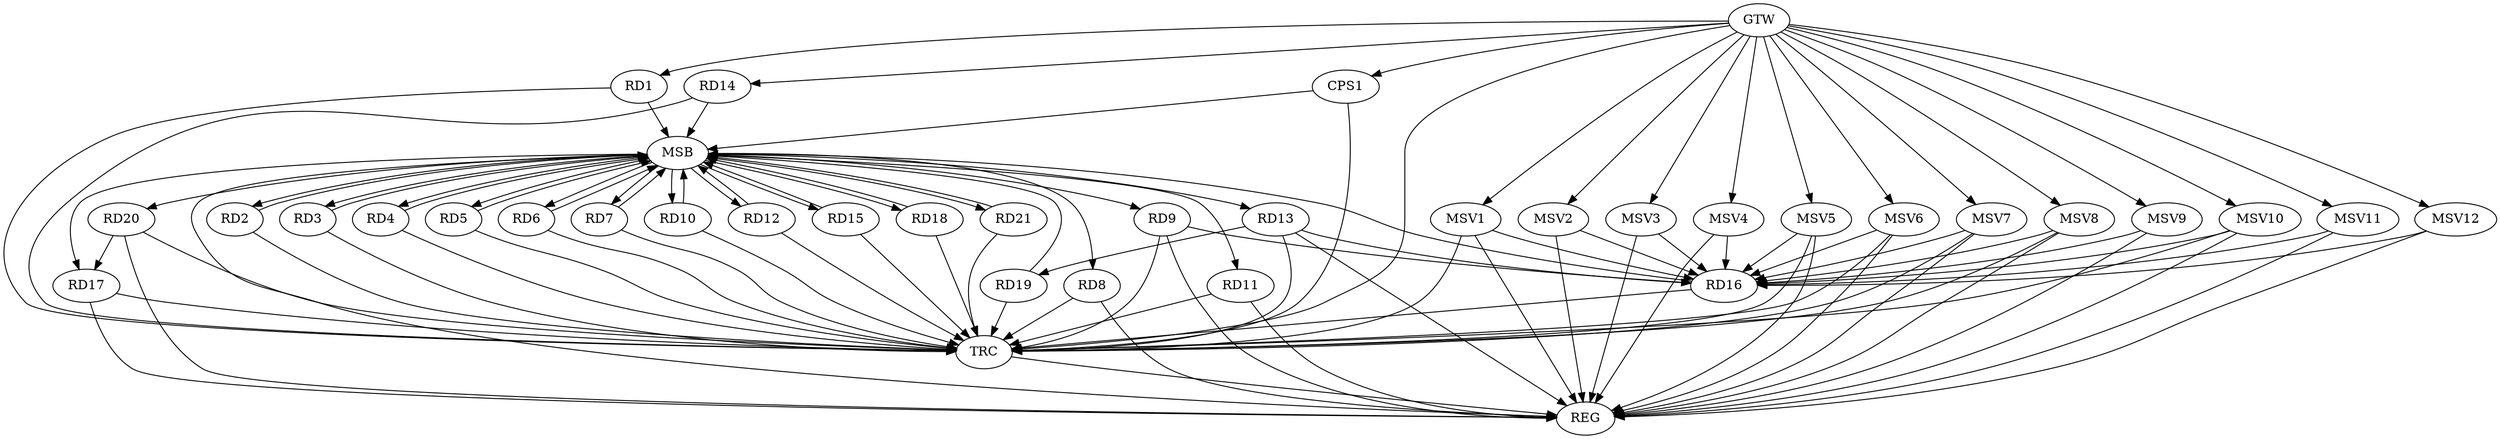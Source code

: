 strict digraph G {
  RD1 [ label="RD1" ];
  RD2 [ label="RD2" ];
  RD3 [ label="RD3" ];
  RD4 [ label="RD4" ];
  RD5 [ label="RD5" ];
  RD6 [ label="RD6" ];
  RD7 [ label="RD7" ];
  RD8 [ label="RD8" ];
  RD9 [ label="RD9" ];
  RD10 [ label="RD10" ];
  RD11 [ label="RD11" ];
  RD12 [ label="RD12" ];
  RD13 [ label="RD13" ];
  RD14 [ label="RD14" ];
  RD15 [ label="RD15" ];
  RD16 [ label="RD16" ];
  RD17 [ label="RD17" ];
  RD18 [ label="RD18" ];
  RD19 [ label="RD19" ];
  RD20 [ label="RD20" ];
  RD21 [ label="RD21" ];
  CPS1 [ label="CPS1" ];
  GTW [ label="GTW" ];
  REG [ label="REG" ];
  MSB [ label="MSB" ];
  TRC [ label="TRC" ];
  MSV1 [ label="MSV1" ];
  MSV2 [ label="MSV2" ];
  MSV3 [ label="MSV3" ];
  MSV4 [ label="MSV4" ];
  MSV5 [ label="MSV5" ];
  MSV6 [ label="MSV6" ];
  MSV7 [ label="MSV7" ];
  MSV8 [ label="MSV8" ];
  MSV9 [ label="MSV9" ];
  MSV10 [ label="MSV10" ];
  MSV11 [ label="MSV11" ];
  MSV12 [ label="MSV12" ];
  RD9 -> RD16;
  RD13 -> RD16;
  RD13 -> RD19;
  RD20 -> RD17;
  GTW -> RD1;
  GTW -> RD14;
  GTW -> CPS1;
  RD8 -> REG;
  RD9 -> REG;
  RD11 -> REG;
  RD13 -> REG;
  RD17 -> REG;
  RD20 -> REG;
  RD1 -> MSB;
  MSB -> RD4;
  MSB -> RD6;
  MSB -> RD8;
  MSB -> RD9;
  MSB -> RD12;
  MSB -> RD17;
  MSB -> RD21;
  MSB -> REG;
  RD2 -> MSB;
  MSB -> RD11;
  MSB -> RD20;
  RD3 -> MSB;
  RD4 -> MSB;
  RD5 -> MSB;
  RD6 -> MSB;
  MSB -> RD7;
  MSB -> RD13;
  RD7 -> MSB;
  MSB -> RD3;
  RD10 -> MSB;
  RD12 -> MSB;
  RD14 -> MSB;
  MSB -> RD2;
  RD15 -> MSB;
  RD16 -> MSB;
  RD18 -> MSB;
  RD19 -> MSB;
  MSB -> RD15;
  RD21 -> MSB;
  MSB -> RD10;
  MSB -> RD18;
  CPS1 -> MSB;
  MSB -> RD5;
  RD1 -> TRC;
  RD2 -> TRC;
  RD3 -> TRC;
  RD4 -> TRC;
  RD5 -> TRC;
  RD6 -> TRC;
  RD7 -> TRC;
  RD8 -> TRC;
  RD9 -> TRC;
  RD10 -> TRC;
  RD11 -> TRC;
  RD12 -> TRC;
  RD13 -> TRC;
  RD14 -> TRC;
  RD15 -> TRC;
  RD16 -> TRC;
  RD17 -> TRC;
  RD18 -> TRC;
  RD19 -> TRC;
  RD20 -> TRC;
  RD21 -> TRC;
  CPS1 -> TRC;
  GTW -> TRC;
  TRC -> REG;
  MSV1 -> RD16;
  GTW -> MSV1;
  MSV1 -> REG;
  MSV1 -> TRC;
  MSV2 -> RD16;
  GTW -> MSV2;
  MSV2 -> REG;
  MSV3 -> RD16;
  MSV4 -> RD16;
  MSV5 -> RD16;
  GTW -> MSV3;
  MSV3 -> REG;
  GTW -> MSV4;
  MSV4 -> REG;
  GTW -> MSV5;
  MSV5 -> REG;
  MSV5 -> TRC;
  MSV6 -> RD16;
  GTW -> MSV6;
  MSV6 -> REG;
  MSV6 -> TRC;
  MSV7 -> RD16;
  MSV8 -> RD16;
  GTW -> MSV7;
  MSV7 -> REG;
  MSV7 -> TRC;
  GTW -> MSV8;
  MSV8 -> REG;
  MSV8 -> TRC;
  MSV9 -> RD16;
  MSV10 -> RD16;
  GTW -> MSV9;
  MSV9 -> REG;
  GTW -> MSV10;
  MSV10 -> REG;
  MSV10 -> TRC;
  MSV11 -> RD16;
  GTW -> MSV11;
  MSV11 -> REG;
  MSV12 -> RD16;
  GTW -> MSV12;
  MSV12 -> REG;
}
